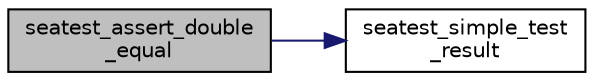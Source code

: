 digraph "seatest_assert_double_equal"
{
 // LATEX_PDF_SIZE
  edge [fontname="Helvetica",fontsize="10",labelfontname="Helvetica",labelfontsize="10"];
  node [fontname="Helvetica",fontsize="10",shape=record];
  rankdir="LR";
  Node1 [label="seatest_assert_double\l_equal",height=0.2,width=0.4,color="black", fillcolor="grey75", style="filled", fontcolor="black",tooltip=" "];
  Node1 -> Node2 [color="midnightblue",fontsize="10",style="solid",fontname="Helvetica"];
  Node2 [label="seatest_simple_test\l_result",height=0.2,width=0.4,color="black", fillcolor="white", style="filled",URL="$seatest_8c.html#ade1b572840794a3cdba6b935e907ec36",tooltip=" "];
}

